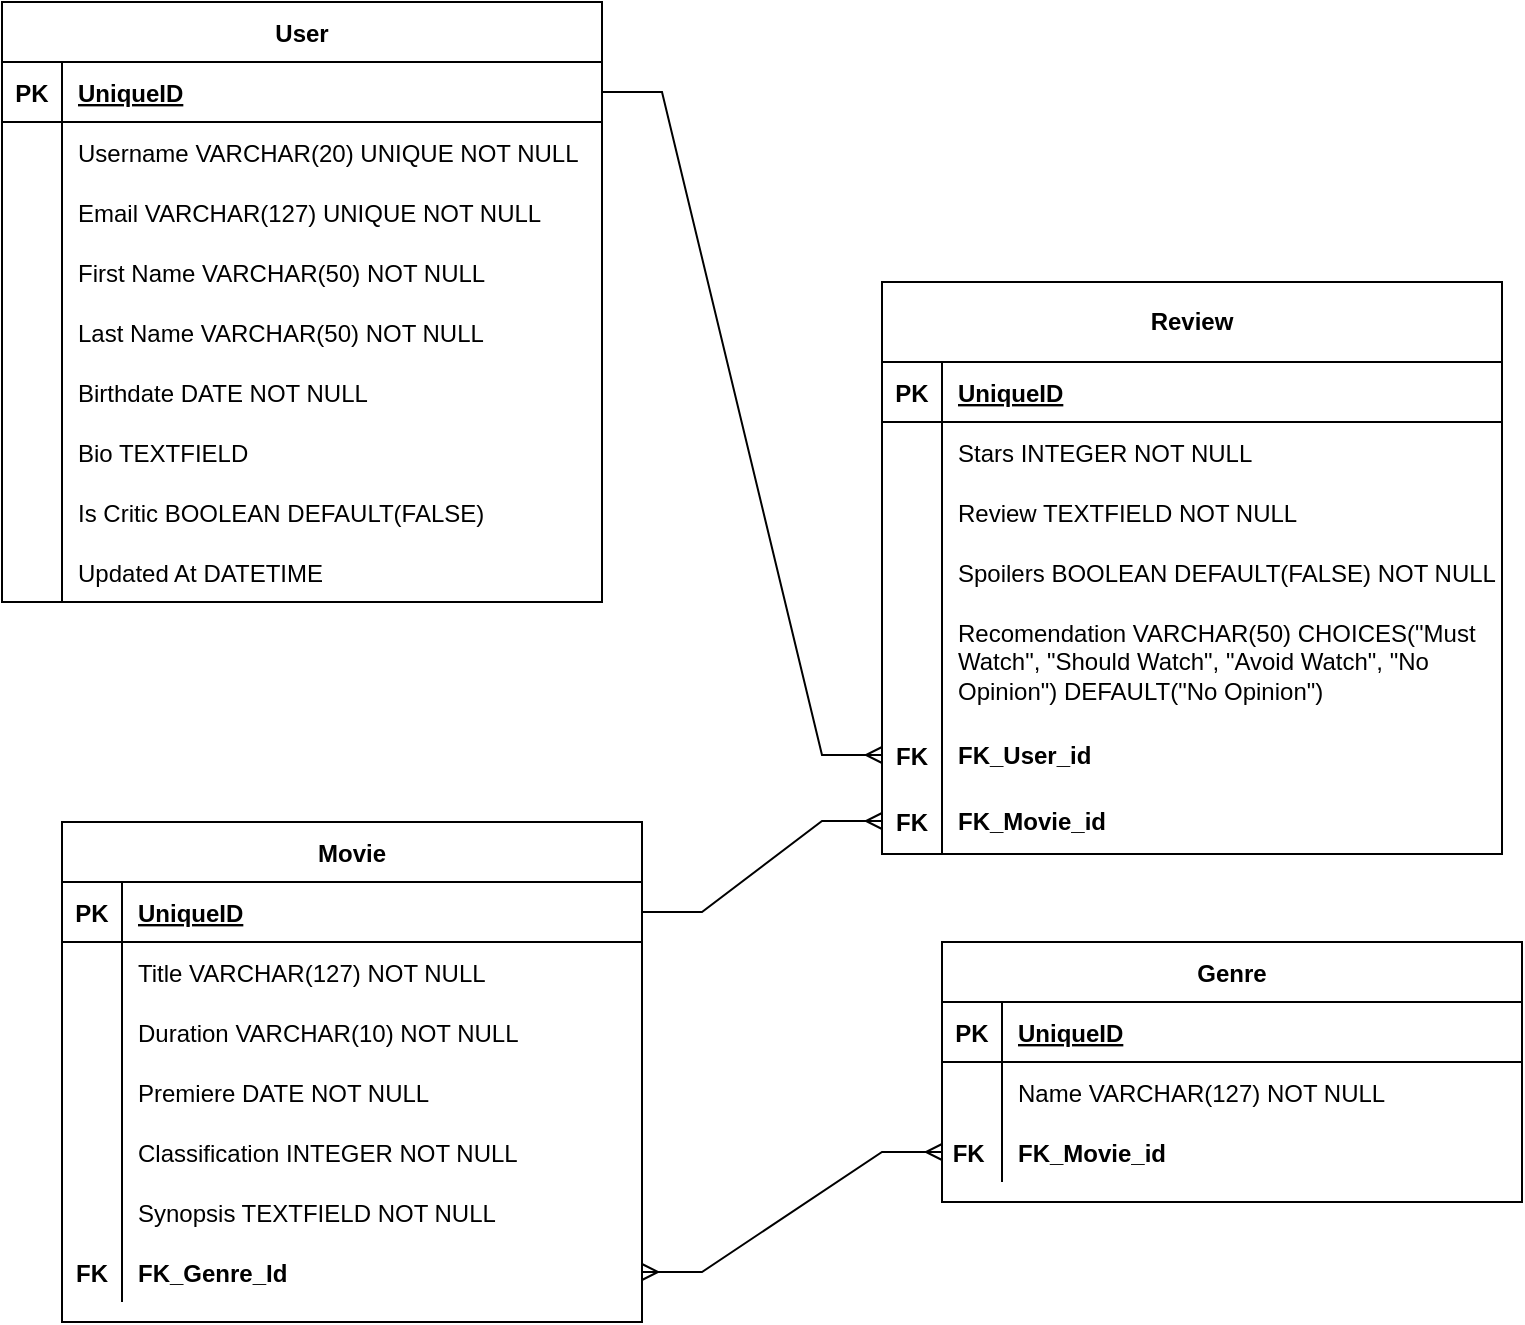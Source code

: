 <mxfile version="20.4.1" type="device"><diagram id="4AHLtuk6ocFy-q_jDQ_p" name="Página-1"><mxGraphModel dx="1110" dy="744" grid="1" gridSize="10" guides="1" tooltips="1" connect="1" arrows="1" fold="1" page="1" pageScale="1" pageWidth="827" pageHeight="1169" math="0" shadow="0"><root><mxCell id="0"/><mxCell id="1" parent="0"/><mxCell id="6QQKExWPgK-vAsHfK-Cw-1" value="Movie" style="shape=table;startSize=30;container=1;collapsible=1;childLayout=tableLayout;fixedRows=1;rowLines=0;fontStyle=1;align=center;resizeLast=1;" vertex="1" parent="1"><mxGeometry x="80" y="480" width="290" height="250" as="geometry"/></mxCell><mxCell id="6QQKExWPgK-vAsHfK-Cw-2" value="" style="shape=tableRow;horizontal=0;startSize=0;swimlaneHead=0;swimlaneBody=0;fillColor=none;collapsible=0;dropTarget=0;points=[[0,0.5],[1,0.5]];portConstraint=eastwest;top=0;left=0;right=0;bottom=1;" vertex="1" parent="6QQKExWPgK-vAsHfK-Cw-1"><mxGeometry y="30" width="290" height="30" as="geometry"/></mxCell><mxCell id="6QQKExWPgK-vAsHfK-Cw-3" value="PK" style="shape=partialRectangle;connectable=0;fillColor=none;top=0;left=0;bottom=0;right=0;fontStyle=1;overflow=hidden;" vertex="1" parent="6QQKExWPgK-vAsHfK-Cw-2"><mxGeometry width="30" height="30" as="geometry"><mxRectangle width="30" height="30" as="alternateBounds"/></mxGeometry></mxCell><mxCell id="6QQKExWPgK-vAsHfK-Cw-4" value="UniqueID" style="shape=partialRectangle;connectable=0;fillColor=none;top=0;left=0;bottom=0;right=0;align=left;spacingLeft=6;fontStyle=5;overflow=hidden;" vertex="1" parent="6QQKExWPgK-vAsHfK-Cw-2"><mxGeometry x="30" width="260" height="30" as="geometry"><mxRectangle width="260" height="30" as="alternateBounds"/></mxGeometry></mxCell><mxCell id="6QQKExWPgK-vAsHfK-Cw-5" value="" style="shape=tableRow;horizontal=0;startSize=0;swimlaneHead=0;swimlaneBody=0;fillColor=none;collapsible=0;dropTarget=0;points=[[0,0.5],[1,0.5]];portConstraint=eastwest;top=0;left=0;right=0;bottom=0;" vertex="1" parent="6QQKExWPgK-vAsHfK-Cw-1"><mxGeometry y="60" width="290" height="30" as="geometry"/></mxCell><mxCell id="6QQKExWPgK-vAsHfK-Cw-6" value="" style="shape=partialRectangle;connectable=0;fillColor=none;top=0;left=0;bottom=0;right=0;editable=1;overflow=hidden;" vertex="1" parent="6QQKExWPgK-vAsHfK-Cw-5"><mxGeometry width="30" height="30" as="geometry"><mxRectangle width="30" height="30" as="alternateBounds"/></mxGeometry></mxCell><mxCell id="6QQKExWPgK-vAsHfK-Cw-7" value="Title VARCHAR(127) NOT NULL" style="shape=partialRectangle;connectable=0;fillColor=none;top=0;left=0;bottom=0;right=0;align=left;spacingLeft=6;overflow=hidden;" vertex="1" parent="6QQKExWPgK-vAsHfK-Cw-5"><mxGeometry x="30" width="260" height="30" as="geometry"><mxRectangle width="260" height="30" as="alternateBounds"/></mxGeometry></mxCell><mxCell id="6QQKExWPgK-vAsHfK-Cw-8" value="" style="shape=tableRow;horizontal=0;startSize=0;swimlaneHead=0;swimlaneBody=0;fillColor=none;collapsible=0;dropTarget=0;points=[[0,0.5],[1,0.5]];portConstraint=eastwest;top=0;left=0;right=0;bottom=0;" vertex="1" parent="6QQKExWPgK-vAsHfK-Cw-1"><mxGeometry y="90" width="290" height="30" as="geometry"/></mxCell><mxCell id="6QQKExWPgK-vAsHfK-Cw-9" value="" style="shape=partialRectangle;connectable=0;fillColor=none;top=0;left=0;bottom=0;right=0;editable=1;overflow=hidden;" vertex="1" parent="6QQKExWPgK-vAsHfK-Cw-8"><mxGeometry width="30" height="30" as="geometry"><mxRectangle width="30" height="30" as="alternateBounds"/></mxGeometry></mxCell><mxCell id="6QQKExWPgK-vAsHfK-Cw-10" value="Duration VARCHAR(10) NOT NULL" style="shape=partialRectangle;connectable=0;fillColor=none;top=0;left=0;bottom=0;right=0;align=left;spacingLeft=6;overflow=hidden;" vertex="1" parent="6QQKExWPgK-vAsHfK-Cw-8"><mxGeometry x="30" width="260" height="30" as="geometry"><mxRectangle width="260" height="30" as="alternateBounds"/></mxGeometry></mxCell><mxCell id="6QQKExWPgK-vAsHfK-Cw-11" value="" style="shape=tableRow;horizontal=0;startSize=0;swimlaneHead=0;swimlaneBody=0;fillColor=none;collapsible=0;dropTarget=0;points=[[0,0.5],[1,0.5]];portConstraint=eastwest;top=0;left=0;right=0;bottom=0;" vertex="1" parent="6QQKExWPgK-vAsHfK-Cw-1"><mxGeometry y="120" width="290" height="30" as="geometry"/></mxCell><mxCell id="6QQKExWPgK-vAsHfK-Cw-12" value="" style="shape=partialRectangle;connectable=0;fillColor=none;top=0;left=0;bottom=0;right=0;editable=1;overflow=hidden;" vertex="1" parent="6QQKExWPgK-vAsHfK-Cw-11"><mxGeometry width="30" height="30" as="geometry"><mxRectangle width="30" height="30" as="alternateBounds"/></mxGeometry></mxCell><mxCell id="6QQKExWPgK-vAsHfK-Cw-13" value="Premiere DATE NOT NULL" style="shape=partialRectangle;connectable=0;fillColor=none;top=0;left=0;bottom=0;right=0;align=left;spacingLeft=6;overflow=hidden;" vertex="1" parent="6QQKExWPgK-vAsHfK-Cw-11"><mxGeometry x="30" width="260" height="30" as="geometry"><mxRectangle width="260" height="30" as="alternateBounds"/></mxGeometry></mxCell><mxCell id="6QQKExWPgK-vAsHfK-Cw-14" style="shape=tableRow;horizontal=0;startSize=0;swimlaneHead=0;swimlaneBody=0;fillColor=none;collapsible=0;dropTarget=0;points=[[0,0.5],[1,0.5]];portConstraint=eastwest;top=0;left=0;right=0;bottom=0;" vertex="1" parent="6QQKExWPgK-vAsHfK-Cw-1"><mxGeometry y="150" width="290" height="30" as="geometry"/></mxCell><mxCell id="6QQKExWPgK-vAsHfK-Cw-15" style="shape=partialRectangle;connectable=0;fillColor=none;top=0;left=0;bottom=0;right=0;editable=1;overflow=hidden;" vertex="1" parent="6QQKExWPgK-vAsHfK-Cw-14"><mxGeometry width="30" height="30" as="geometry"><mxRectangle width="30" height="30" as="alternateBounds"/></mxGeometry></mxCell><mxCell id="6QQKExWPgK-vAsHfK-Cw-16" value="Classification INTEGER NOT NULL" style="shape=partialRectangle;connectable=0;fillColor=none;top=0;left=0;bottom=0;right=0;align=left;spacingLeft=6;overflow=hidden;" vertex="1" parent="6QQKExWPgK-vAsHfK-Cw-14"><mxGeometry x="30" width="260" height="30" as="geometry"><mxRectangle width="260" height="30" as="alternateBounds"/></mxGeometry></mxCell><mxCell id="6QQKExWPgK-vAsHfK-Cw-17" style="shape=tableRow;horizontal=0;startSize=0;swimlaneHead=0;swimlaneBody=0;fillColor=none;collapsible=0;dropTarget=0;points=[[0,0.5],[1,0.5]];portConstraint=eastwest;top=0;left=0;right=0;bottom=0;" vertex="1" parent="6QQKExWPgK-vAsHfK-Cw-1"><mxGeometry y="180" width="290" height="30" as="geometry"/></mxCell><mxCell id="6QQKExWPgK-vAsHfK-Cw-18" style="shape=partialRectangle;connectable=0;fillColor=none;top=0;left=0;bottom=0;right=0;editable=1;overflow=hidden;" vertex="1" parent="6QQKExWPgK-vAsHfK-Cw-17"><mxGeometry width="30" height="30" as="geometry"><mxRectangle width="30" height="30" as="alternateBounds"/></mxGeometry></mxCell><mxCell id="6QQKExWPgK-vAsHfK-Cw-19" value="Synopsis TEXTFIELD NOT NULL" style="shape=partialRectangle;connectable=0;fillColor=none;top=0;left=0;bottom=0;right=0;align=left;spacingLeft=6;overflow=hidden;" vertex="1" parent="6QQKExWPgK-vAsHfK-Cw-17"><mxGeometry x="30" width="260" height="30" as="geometry"><mxRectangle width="260" height="30" as="alternateBounds"/></mxGeometry></mxCell><mxCell id="6QQKExWPgK-vAsHfK-Cw-86" style="shape=tableRow;horizontal=0;startSize=0;swimlaneHead=0;swimlaneBody=0;fillColor=none;collapsible=0;dropTarget=0;points=[[0,0.5],[1,0.5]];portConstraint=eastwest;top=0;left=0;right=0;bottom=0;" vertex="1" parent="6QQKExWPgK-vAsHfK-Cw-1"><mxGeometry y="210" width="290" height="30" as="geometry"/></mxCell><mxCell id="6QQKExWPgK-vAsHfK-Cw-87" value="FK" style="shape=partialRectangle;connectable=0;fillColor=none;top=0;left=0;bottom=0;right=0;editable=1;overflow=hidden;fontStyle=1" vertex="1" parent="6QQKExWPgK-vAsHfK-Cw-86"><mxGeometry width="30" height="30" as="geometry"><mxRectangle width="30" height="30" as="alternateBounds"/></mxGeometry></mxCell><mxCell id="6QQKExWPgK-vAsHfK-Cw-88" value="FK_Genre_Id" style="shape=partialRectangle;connectable=0;fillColor=none;top=0;left=0;bottom=0;right=0;align=left;spacingLeft=6;overflow=hidden;fontStyle=1" vertex="1" parent="6QQKExWPgK-vAsHfK-Cw-86"><mxGeometry x="30" width="260" height="30" as="geometry"><mxRectangle width="260" height="30" as="alternateBounds"/></mxGeometry></mxCell><mxCell id="6QQKExWPgK-vAsHfK-Cw-20" value="Genre" style="shape=table;startSize=30;container=1;collapsible=1;childLayout=tableLayout;fixedRows=1;rowLines=0;fontStyle=1;align=center;resizeLast=1;" vertex="1" parent="1"><mxGeometry x="520" y="540" width="290" height="130" as="geometry"/></mxCell><mxCell id="6QQKExWPgK-vAsHfK-Cw-21" value="" style="shape=tableRow;horizontal=0;startSize=0;swimlaneHead=0;swimlaneBody=0;fillColor=none;collapsible=0;dropTarget=0;points=[[0,0.5],[1,0.5]];portConstraint=eastwest;top=0;left=0;right=0;bottom=1;" vertex="1" parent="6QQKExWPgK-vAsHfK-Cw-20"><mxGeometry y="30" width="290" height="30" as="geometry"/></mxCell><mxCell id="6QQKExWPgK-vAsHfK-Cw-22" value="PK" style="shape=partialRectangle;connectable=0;fillColor=none;top=0;left=0;bottom=0;right=0;fontStyle=1;overflow=hidden;" vertex="1" parent="6QQKExWPgK-vAsHfK-Cw-21"><mxGeometry width="30" height="30" as="geometry"><mxRectangle width="30" height="30" as="alternateBounds"/></mxGeometry></mxCell><mxCell id="6QQKExWPgK-vAsHfK-Cw-23" value="UniqueID" style="shape=partialRectangle;connectable=0;fillColor=none;top=0;left=0;bottom=0;right=0;align=left;spacingLeft=6;fontStyle=5;overflow=hidden;" vertex="1" parent="6QQKExWPgK-vAsHfK-Cw-21"><mxGeometry x="30" width="260" height="30" as="geometry"><mxRectangle width="260" height="30" as="alternateBounds"/></mxGeometry></mxCell><mxCell id="6QQKExWPgK-vAsHfK-Cw-24" value="" style="shape=tableRow;horizontal=0;startSize=0;swimlaneHead=0;swimlaneBody=0;fillColor=none;collapsible=0;dropTarget=0;points=[[0,0.5],[1,0.5]];portConstraint=eastwest;top=0;left=0;right=0;bottom=0;" vertex="1" parent="6QQKExWPgK-vAsHfK-Cw-20"><mxGeometry y="60" width="290" height="30" as="geometry"/></mxCell><mxCell id="6QQKExWPgK-vAsHfK-Cw-25" value="" style="shape=partialRectangle;connectable=0;fillColor=none;top=0;left=0;bottom=0;right=0;editable=1;overflow=hidden;" vertex="1" parent="6QQKExWPgK-vAsHfK-Cw-24"><mxGeometry width="30" height="30" as="geometry"><mxRectangle width="30" height="30" as="alternateBounds"/></mxGeometry></mxCell><mxCell id="6QQKExWPgK-vAsHfK-Cw-26" value="Name VARCHAR(127) NOT NULL" style="shape=partialRectangle;connectable=0;fillColor=none;top=0;left=0;bottom=0;right=0;align=left;spacingLeft=6;overflow=hidden;" vertex="1" parent="6QQKExWPgK-vAsHfK-Cw-24"><mxGeometry x="30" width="260" height="30" as="geometry"><mxRectangle width="260" height="30" as="alternateBounds"/></mxGeometry></mxCell><mxCell id="6QQKExWPgK-vAsHfK-Cw-92" style="shape=tableRow;horizontal=0;startSize=0;swimlaneHead=0;swimlaneBody=0;fillColor=none;collapsible=0;dropTarget=0;points=[[0,0.5],[1,0.5]];portConstraint=eastwest;top=0;left=0;right=0;bottom=0;" vertex="1" parent="6QQKExWPgK-vAsHfK-Cw-20"><mxGeometry y="90" width="290" height="30" as="geometry"/></mxCell><mxCell id="6QQKExWPgK-vAsHfK-Cw-93" value="FK " style="shape=partialRectangle;connectable=0;fillColor=none;top=0;left=0;bottom=0;right=0;editable=1;overflow=hidden;fontStyle=1" vertex="1" parent="6QQKExWPgK-vAsHfK-Cw-92"><mxGeometry width="30" height="30" as="geometry"><mxRectangle width="30" height="30" as="alternateBounds"/></mxGeometry></mxCell><mxCell id="6QQKExWPgK-vAsHfK-Cw-94" value="FK_Movie_id" style="shape=partialRectangle;connectable=0;fillColor=none;top=0;left=0;bottom=0;right=0;align=left;spacingLeft=6;overflow=hidden;fontStyle=1" vertex="1" parent="6QQKExWPgK-vAsHfK-Cw-92"><mxGeometry x="30" width="260" height="30" as="geometry"><mxRectangle width="260" height="30" as="alternateBounds"/></mxGeometry></mxCell><mxCell id="6QQKExWPgK-vAsHfK-Cw-33" value="Review" style="shape=table;startSize=40;container=1;collapsible=1;childLayout=tableLayout;fixedRows=1;rowLines=0;fontStyle=1;align=center;resizeLast=1;whiteSpace=wrap;" vertex="1" parent="1"><mxGeometry x="490" y="210" width="310" height="286" as="geometry"/></mxCell><mxCell id="6QQKExWPgK-vAsHfK-Cw-34" value="" style="shape=tableRow;horizontal=0;startSize=0;swimlaneHead=0;swimlaneBody=0;fillColor=none;collapsible=0;dropTarget=0;points=[[0,0.5],[1,0.5]];portConstraint=eastwest;top=0;left=0;right=0;bottom=1;" vertex="1" parent="6QQKExWPgK-vAsHfK-Cw-33"><mxGeometry y="40" width="310" height="30" as="geometry"/></mxCell><mxCell id="6QQKExWPgK-vAsHfK-Cw-35" value="PK" style="shape=partialRectangle;connectable=0;fillColor=none;top=0;left=0;bottom=0;right=0;fontStyle=1;overflow=hidden;" vertex="1" parent="6QQKExWPgK-vAsHfK-Cw-34"><mxGeometry width="30" height="30" as="geometry"><mxRectangle width="30" height="30" as="alternateBounds"/></mxGeometry></mxCell><mxCell id="6QQKExWPgK-vAsHfK-Cw-36" value="UniqueID" style="shape=partialRectangle;connectable=0;fillColor=none;top=0;left=0;bottom=0;right=0;align=left;spacingLeft=6;fontStyle=5;overflow=hidden;" vertex="1" parent="6QQKExWPgK-vAsHfK-Cw-34"><mxGeometry x="30" width="280" height="30" as="geometry"><mxRectangle width="280" height="30" as="alternateBounds"/></mxGeometry></mxCell><mxCell id="6QQKExWPgK-vAsHfK-Cw-37" value="" style="shape=tableRow;horizontal=0;startSize=0;swimlaneHead=0;swimlaneBody=0;fillColor=none;collapsible=0;dropTarget=0;points=[[0,0.5],[1,0.5]];portConstraint=eastwest;top=0;left=0;right=0;bottom=0;" vertex="1" parent="6QQKExWPgK-vAsHfK-Cw-33"><mxGeometry y="70" width="310" height="30" as="geometry"/></mxCell><mxCell id="6QQKExWPgK-vAsHfK-Cw-38" value="" style="shape=partialRectangle;connectable=0;fillColor=none;top=0;left=0;bottom=0;right=0;editable=1;overflow=hidden;" vertex="1" parent="6QQKExWPgK-vAsHfK-Cw-37"><mxGeometry width="30" height="30" as="geometry"><mxRectangle width="30" height="30" as="alternateBounds"/></mxGeometry></mxCell><mxCell id="6QQKExWPgK-vAsHfK-Cw-39" value="Stars INTEGER NOT NULL" style="shape=partialRectangle;connectable=0;fillColor=none;top=0;left=0;bottom=0;right=0;align=left;spacingLeft=6;overflow=hidden;" vertex="1" parent="6QQKExWPgK-vAsHfK-Cw-37"><mxGeometry x="30" width="280" height="30" as="geometry"><mxRectangle width="280" height="30" as="alternateBounds"/></mxGeometry></mxCell><mxCell id="6QQKExWPgK-vAsHfK-Cw-40" value="" style="shape=tableRow;horizontal=0;startSize=0;swimlaneHead=0;swimlaneBody=0;fillColor=none;collapsible=0;dropTarget=0;points=[[0,0.5],[1,0.5]];portConstraint=eastwest;top=0;left=0;right=0;bottom=0;" vertex="1" parent="6QQKExWPgK-vAsHfK-Cw-33"><mxGeometry y="100" width="310" height="30" as="geometry"/></mxCell><mxCell id="6QQKExWPgK-vAsHfK-Cw-41" value="" style="shape=partialRectangle;connectable=0;fillColor=none;top=0;left=0;bottom=0;right=0;editable=1;overflow=hidden;" vertex="1" parent="6QQKExWPgK-vAsHfK-Cw-40"><mxGeometry width="30" height="30" as="geometry"><mxRectangle width="30" height="30" as="alternateBounds"/></mxGeometry></mxCell><mxCell id="6QQKExWPgK-vAsHfK-Cw-42" value="Review TEXTFIELD NOT NULL" style="shape=partialRectangle;connectable=0;fillColor=none;top=0;left=0;bottom=0;right=0;align=left;spacingLeft=6;overflow=hidden;" vertex="1" parent="6QQKExWPgK-vAsHfK-Cw-40"><mxGeometry x="30" width="280" height="30" as="geometry"><mxRectangle width="280" height="30" as="alternateBounds"/></mxGeometry></mxCell><mxCell id="6QQKExWPgK-vAsHfK-Cw-43" value="" style="shape=tableRow;horizontal=0;startSize=0;swimlaneHead=0;swimlaneBody=0;fillColor=none;collapsible=0;dropTarget=0;points=[[0,0.5],[1,0.5]];portConstraint=eastwest;top=0;left=0;right=0;bottom=0;" vertex="1" parent="6QQKExWPgK-vAsHfK-Cw-33"><mxGeometry y="130" width="310" height="30" as="geometry"/></mxCell><mxCell id="6QQKExWPgK-vAsHfK-Cw-44" value="" style="shape=partialRectangle;connectable=0;fillColor=none;top=0;left=0;bottom=0;right=0;editable=1;overflow=hidden;" vertex="1" parent="6QQKExWPgK-vAsHfK-Cw-43"><mxGeometry width="30" height="30" as="geometry"><mxRectangle width="30" height="30" as="alternateBounds"/></mxGeometry></mxCell><mxCell id="6QQKExWPgK-vAsHfK-Cw-45" value="Spoilers BOOLEAN DEFAULT(FALSE) NOT NULL" style="shape=partialRectangle;connectable=0;fillColor=none;top=0;left=0;bottom=0;right=0;align=left;spacingLeft=6;overflow=hidden;" vertex="1" parent="6QQKExWPgK-vAsHfK-Cw-43"><mxGeometry x="30" width="280" height="30" as="geometry"><mxRectangle width="280" height="30" as="alternateBounds"/></mxGeometry></mxCell><mxCell id="6QQKExWPgK-vAsHfK-Cw-46" style="shape=tableRow;horizontal=0;startSize=0;swimlaneHead=0;swimlaneBody=0;fillColor=none;collapsible=0;dropTarget=0;points=[[0,0.5],[1,0.5]];portConstraint=eastwest;top=0;left=0;right=0;bottom=0;" vertex="1" parent="6QQKExWPgK-vAsHfK-Cw-33"><mxGeometry y="160" width="310" height="60" as="geometry"/></mxCell><mxCell id="6QQKExWPgK-vAsHfK-Cw-47" style="shape=partialRectangle;connectable=0;fillColor=none;top=0;left=0;bottom=0;right=0;editable=1;overflow=hidden;" vertex="1" parent="6QQKExWPgK-vAsHfK-Cw-46"><mxGeometry width="30" height="60" as="geometry"><mxRectangle width="30" height="60" as="alternateBounds"/></mxGeometry></mxCell><mxCell id="6QQKExWPgK-vAsHfK-Cw-48" value="Recomendation VARCHAR(50) CHOICES(&quot;Must Watch&quot;, &quot;Should Watch&quot;, &quot;Avoid Watch&quot;, &quot;No Opinion&quot;) DEFAULT(&quot;No Opinion&quot;)" style="shape=partialRectangle;connectable=0;fillColor=none;top=0;left=0;bottom=0;right=0;align=left;spacingLeft=6;overflow=hidden;whiteSpace=wrap;" vertex="1" parent="6QQKExWPgK-vAsHfK-Cw-46"><mxGeometry x="30" width="280" height="60" as="geometry"><mxRectangle width="280" height="60" as="alternateBounds"/></mxGeometry></mxCell><mxCell id="6QQKExWPgK-vAsHfK-Cw-89" style="shape=tableRow;horizontal=0;startSize=0;swimlaneHead=0;swimlaneBody=0;fillColor=none;collapsible=0;dropTarget=0;points=[[0,0.5],[1,0.5]];portConstraint=eastwest;top=0;left=0;right=0;bottom=0;" vertex="1" parent="6QQKExWPgK-vAsHfK-Cw-33"><mxGeometry y="220" width="310" height="33" as="geometry"/></mxCell><mxCell id="6QQKExWPgK-vAsHfK-Cw-90" value="FK" style="shape=partialRectangle;connectable=0;fillColor=none;top=0;left=0;bottom=0;right=0;editable=1;overflow=hidden;fontStyle=1" vertex="1" parent="6QQKExWPgK-vAsHfK-Cw-89"><mxGeometry width="30" height="33" as="geometry"><mxRectangle width="30" height="33" as="alternateBounds"/></mxGeometry></mxCell><mxCell id="6QQKExWPgK-vAsHfK-Cw-91" value="FK_User_id" style="shape=partialRectangle;connectable=0;fillColor=none;top=0;left=0;bottom=0;right=0;align=left;spacingLeft=6;overflow=hidden;whiteSpace=wrap;fontStyle=1" vertex="1" parent="6QQKExWPgK-vAsHfK-Cw-89"><mxGeometry x="30" width="280" height="33" as="geometry"><mxRectangle width="280" height="33" as="alternateBounds"/></mxGeometry></mxCell><mxCell id="6QQKExWPgK-vAsHfK-Cw-95" style="shape=tableRow;horizontal=0;startSize=0;swimlaneHead=0;swimlaneBody=0;fillColor=none;collapsible=0;dropTarget=0;points=[[0,0.5],[1,0.5]];portConstraint=eastwest;top=0;left=0;right=0;bottom=0;" vertex="1" parent="6QQKExWPgK-vAsHfK-Cw-33"><mxGeometry y="253" width="310" height="33" as="geometry"/></mxCell><mxCell id="6QQKExWPgK-vAsHfK-Cw-96" value="FK" style="shape=partialRectangle;connectable=0;fillColor=none;top=0;left=0;bottom=0;right=0;editable=1;overflow=hidden;fontStyle=1" vertex="1" parent="6QQKExWPgK-vAsHfK-Cw-95"><mxGeometry width="30" height="33" as="geometry"><mxRectangle width="30" height="33" as="alternateBounds"/></mxGeometry></mxCell><mxCell id="6QQKExWPgK-vAsHfK-Cw-97" value="FK_Movie_id" style="shape=partialRectangle;connectable=0;fillColor=none;top=0;left=0;bottom=0;right=0;align=left;spacingLeft=6;overflow=hidden;whiteSpace=wrap;fontStyle=1" vertex="1" parent="6QQKExWPgK-vAsHfK-Cw-95"><mxGeometry x="30" width="280" height="33" as="geometry"><mxRectangle width="280" height="33" as="alternateBounds"/></mxGeometry></mxCell><mxCell id="6QQKExWPgK-vAsHfK-Cw-49" value="User" style="shape=table;startSize=30;container=1;collapsible=1;childLayout=tableLayout;fixedRows=1;rowLines=0;fontStyle=1;align=center;resizeLast=1;html=0;" vertex="1" parent="1"><mxGeometry x="50" y="70" width="300" height="300" as="geometry"/></mxCell><mxCell id="6QQKExWPgK-vAsHfK-Cw-50" value="" style="shape=tableRow;horizontal=0;startSize=0;swimlaneHead=0;swimlaneBody=0;fillColor=none;collapsible=0;dropTarget=0;points=[[0,0.5],[1,0.5]];portConstraint=eastwest;top=0;left=0;right=0;bottom=1;html=0;" vertex="1" parent="6QQKExWPgK-vAsHfK-Cw-49"><mxGeometry y="30" width="300" height="30" as="geometry"/></mxCell><mxCell id="6QQKExWPgK-vAsHfK-Cw-51" value="PK" style="shape=partialRectangle;connectable=0;fillColor=none;top=0;left=0;bottom=0;right=0;fontStyle=1;overflow=hidden;html=0;" vertex="1" parent="6QQKExWPgK-vAsHfK-Cw-50"><mxGeometry width="30" height="30" as="geometry"><mxRectangle width="30" height="30" as="alternateBounds"/></mxGeometry></mxCell><mxCell id="6QQKExWPgK-vAsHfK-Cw-52" value="UniqueID" style="shape=partialRectangle;connectable=0;fillColor=none;top=0;left=0;bottom=0;right=0;align=left;spacingLeft=6;fontStyle=5;overflow=hidden;html=0;" vertex="1" parent="6QQKExWPgK-vAsHfK-Cw-50"><mxGeometry x="30" width="270" height="30" as="geometry"><mxRectangle width="270" height="30" as="alternateBounds"/></mxGeometry></mxCell><mxCell id="6QQKExWPgK-vAsHfK-Cw-53" value="" style="shape=tableRow;horizontal=0;startSize=0;swimlaneHead=0;swimlaneBody=0;fillColor=none;collapsible=0;dropTarget=0;points=[[0,0.5],[1,0.5]];portConstraint=eastwest;top=0;left=0;right=0;bottom=0;html=0;" vertex="1" parent="6QQKExWPgK-vAsHfK-Cw-49"><mxGeometry y="60" width="300" height="30" as="geometry"/></mxCell><mxCell id="6QQKExWPgK-vAsHfK-Cw-54" value="" style="shape=partialRectangle;connectable=0;fillColor=none;top=0;left=0;bottom=0;right=0;editable=1;overflow=hidden;html=0;" vertex="1" parent="6QQKExWPgK-vAsHfK-Cw-53"><mxGeometry width="30" height="30" as="geometry"><mxRectangle width="30" height="30" as="alternateBounds"/></mxGeometry></mxCell><mxCell id="6QQKExWPgK-vAsHfK-Cw-55" value="Username VARCHAR(20) UNIQUE NOT NULL" style="shape=partialRectangle;connectable=0;fillColor=none;top=0;left=0;bottom=0;right=0;align=left;spacingLeft=6;overflow=hidden;html=0;" vertex="1" parent="6QQKExWPgK-vAsHfK-Cw-53"><mxGeometry x="30" width="270" height="30" as="geometry"><mxRectangle width="270" height="30" as="alternateBounds"/></mxGeometry></mxCell><mxCell id="6QQKExWPgK-vAsHfK-Cw-56" value="" style="shape=tableRow;horizontal=0;startSize=0;swimlaneHead=0;swimlaneBody=0;fillColor=none;collapsible=0;dropTarget=0;points=[[0,0.5],[1,0.5]];portConstraint=eastwest;top=0;left=0;right=0;bottom=0;html=0;" vertex="1" parent="6QQKExWPgK-vAsHfK-Cw-49"><mxGeometry y="90" width="300" height="30" as="geometry"/></mxCell><mxCell id="6QQKExWPgK-vAsHfK-Cw-57" value="" style="shape=partialRectangle;connectable=0;fillColor=none;top=0;left=0;bottom=0;right=0;editable=1;overflow=hidden;html=0;" vertex="1" parent="6QQKExWPgK-vAsHfK-Cw-56"><mxGeometry width="30" height="30" as="geometry"><mxRectangle width="30" height="30" as="alternateBounds"/></mxGeometry></mxCell><mxCell id="6QQKExWPgK-vAsHfK-Cw-58" value="Email VARCHAR(127) UNIQUE NOT NULL" style="shape=partialRectangle;connectable=0;fillColor=none;top=0;left=0;bottom=0;right=0;align=left;spacingLeft=6;overflow=hidden;html=0;" vertex="1" parent="6QQKExWPgK-vAsHfK-Cw-56"><mxGeometry x="30" width="270" height="30" as="geometry"><mxRectangle width="270" height="30" as="alternateBounds"/></mxGeometry></mxCell><mxCell id="6QQKExWPgK-vAsHfK-Cw-59" value="" style="shape=tableRow;horizontal=0;startSize=0;swimlaneHead=0;swimlaneBody=0;fillColor=none;collapsible=0;dropTarget=0;points=[[0,0.5],[1,0.5]];portConstraint=eastwest;top=0;left=0;right=0;bottom=0;html=0;" vertex="1" parent="6QQKExWPgK-vAsHfK-Cw-49"><mxGeometry y="120" width="300" height="30" as="geometry"/></mxCell><mxCell id="6QQKExWPgK-vAsHfK-Cw-60" value="" style="shape=partialRectangle;connectable=0;fillColor=none;top=0;left=0;bottom=0;right=0;editable=1;overflow=hidden;html=0;" vertex="1" parent="6QQKExWPgK-vAsHfK-Cw-59"><mxGeometry width="30" height="30" as="geometry"><mxRectangle width="30" height="30" as="alternateBounds"/></mxGeometry></mxCell><mxCell id="6QQKExWPgK-vAsHfK-Cw-61" value="First Name VARCHAR(50) NOT NULL" style="shape=partialRectangle;connectable=0;fillColor=none;top=0;left=0;bottom=0;right=0;align=left;spacingLeft=6;overflow=hidden;html=0;" vertex="1" parent="6QQKExWPgK-vAsHfK-Cw-59"><mxGeometry x="30" width="270" height="30" as="geometry"><mxRectangle width="270" height="30" as="alternateBounds"/></mxGeometry></mxCell><mxCell id="6QQKExWPgK-vAsHfK-Cw-74" style="shape=tableRow;horizontal=0;startSize=0;swimlaneHead=0;swimlaneBody=0;fillColor=none;collapsible=0;dropTarget=0;points=[[0,0.5],[1,0.5]];portConstraint=eastwest;top=0;left=0;right=0;bottom=0;html=0;" vertex="1" parent="6QQKExWPgK-vAsHfK-Cw-49"><mxGeometry y="150" width="300" height="30" as="geometry"/></mxCell><mxCell id="6QQKExWPgK-vAsHfK-Cw-75" style="shape=partialRectangle;connectable=0;fillColor=none;top=0;left=0;bottom=0;right=0;editable=1;overflow=hidden;html=0;" vertex="1" parent="6QQKExWPgK-vAsHfK-Cw-74"><mxGeometry width="30" height="30" as="geometry"><mxRectangle width="30" height="30" as="alternateBounds"/></mxGeometry></mxCell><mxCell id="6QQKExWPgK-vAsHfK-Cw-76" value="Last Name VARCHAR(50) NOT NULL" style="shape=partialRectangle;connectable=0;fillColor=none;top=0;left=0;bottom=0;right=0;align=left;spacingLeft=6;overflow=hidden;html=0;" vertex="1" parent="6QQKExWPgK-vAsHfK-Cw-74"><mxGeometry x="30" width="270" height="30" as="geometry"><mxRectangle width="270" height="30" as="alternateBounds"/></mxGeometry></mxCell><mxCell id="6QQKExWPgK-vAsHfK-Cw-71" style="shape=tableRow;horizontal=0;startSize=0;swimlaneHead=0;swimlaneBody=0;fillColor=none;collapsible=0;dropTarget=0;points=[[0,0.5],[1,0.5]];portConstraint=eastwest;top=0;left=0;right=0;bottom=0;html=0;" vertex="1" parent="6QQKExWPgK-vAsHfK-Cw-49"><mxGeometry y="180" width="300" height="30" as="geometry"/></mxCell><mxCell id="6QQKExWPgK-vAsHfK-Cw-72" style="shape=partialRectangle;connectable=0;fillColor=none;top=0;left=0;bottom=0;right=0;editable=1;overflow=hidden;html=0;" vertex="1" parent="6QQKExWPgK-vAsHfK-Cw-71"><mxGeometry width="30" height="30" as="geometry"><mxRectangle width="30" height="30" as="alternateBounds"/></mxGeometry></mxCell><mxCell id="6QQKExWPgK-vAsHfK-Cw-73" value="Birthdate DATE NOT NULL" style="shape=partialRectangle;connectable=0;fillColor=none;top=0;left=0;bottom=0;right=0;align=left;spacingLeft=6;overflow=hidden;html=0;" vertex="1" parent="6QQKExWPgK-vAsHfK-Cw-71"><mxGeometry x="30" width="270" height="30" as="geometry"><mxRectangle width="270" height="30" as="alternateBounds"/></mxGeometry></mxCell><mxCell id="6QQKExWPgK-vAsHfK-Cw-68" style="shape=tableRow;horizontal=0;startSize=0;swimlaneHead=0;swimlaneBody=0;fillColor=none;collapsible=0;dropTarget=0;points=[[0,0.5],[1,0.5]];portConstraint=eastwest;top=0;left=0;right=0;bottom=0;html=0;" vertex="1" parent="6QQKExWPgK-vAsHfK-Cw-49"><mxGeometry y="210" width="300" height="30" as="geometry"/></mxCell><mxCell id="6QQKExWPgK-vAsHfK-Cw-69" style="shape=partialRectangle;connectable=0;fillColor=none;top=0;left=0;bottom=0;right=0;editable=1;overflow=hidden;html=0;" vertex="1" parent="6QQKExWPgK-vAsHfK-Cw-68"><mxGeometry width="30" height="30" as="geometry"><mxRectangle width="30" height="30" as="alternateBounds"/></mxGeometry></mxCell><mxCell id="6QQKExWPgK-vAsHfK-Cw-70" value="Bio TEXTFIELD" style="shape=partialRectangle;connectable=0;fillColor=none;top=0;left=0;bottom=0;right=0;align=left;spacingLeft=6;overflow=hidden;html=0;" vertex="1" parent="6QQKExWPgK-vAsHfK-Cw-68"><mxGeometry x="30" width="270" height="30" as="geometry"><mxRectangle width="270" height="30" as="alternateBounds"/></mxGeometry></mxCell><mxCell id="6QQKExWPgK-vAsHfK-Cw-65" style="shape=tableRow;horizontal=0;startSize=0;swimlaneHead=0;swimlaneBody=0;fillColor=none;collapsible=0;dropTarget=0;points=[[0,0.5],[1,0.5]];portConstraint=eastwest;top=0;left=0;right=0;bottom=0;html=0;" vertex="1" parent="6QQKExWPgK-vAsHfK-Cw-49"><mxGeometry y="240" width="300" height="30" as="geometry"/></mxCell><mxCell id="6QQKExWPgK-vAsHfK-Cw-66" style="shape=partialRectangle;connectable=0;fillColor=none;top=0;left=0;bottom=0;right=0;editable=1;overflow=hidden;html=0;" vertex="1" parent="6QQKExWPgK-vAsHfK-Cw-65"><mxGeometry width="30" height="30" as="geometry"><mxRectangle width="30" height="30" as="alternateBounds"/></mxGeometry></mxCell><mxCell id="6QQKExWPgK-vAsHfK-Cw-67" value="Is Critic BOOLEAN DEFAULT(FALSE)" style="shape=partialRectangle;connectable=0;fillColor=none;top=0;left=0;bottom=0;right=0;align=left;spacingLeft=6;overflow=hidden;html=0;" vertex="1" parent="6QQKExWPgK-vAsHfK-Cw-65"><mxGeometry x="30" width="270" height="30" as="geometry"><mxRectangle width="270" height="30" as="alternateBounds"/></mxGeometry></mxCell><mxCell id="6QQKExWPgK-vAsHfK-Cw-62" style="shape=tableRow;horizontal=0;startSize=0;swimlaneHead=0;swimlaneBody=0;fillColor=none;collapsible=0;dropTarget=0;points=[[0,0.5],[1,0.5]];portConstraint=eastwest;top=0;left=0;right=0;bottom=0;html=0;" vertex="1" parent="6QQKExWPgK-vAsHfK-Cw-49"><mxGeometry y="270" width="300" height="30" as="geometry"/></mxCell><mxCell id="6QQKExWPgK-vAsHfK-Cw-63" style="shape=partialRectangle;connectable=0;fillColor=none;top=0;left=0;bottom=0;right=0;editable=1;overflow=hidden;html=0;" vertex="1" parent="6QQKExWPgK-vAsHfK-Cw-62"><mxGeometry width="30" height="30" as="geometry"><mxRectangle width="30" height="30" as="alternateBounds"/></mxGeometry></mxCell><mxCell id="6QQKExWPgK-vAsHfK-Cw-64" value="Updated At DATETIME" style="shape=partialRectangle;connectable=0;fillColor=none;top=0;left=0;bottom=0;right=0;align=left;spacingLeft=6;overflow=hidden;html=0;" vertex="1" parent="6QQKExWPgK-vAsHfK-Cw-62"><mxGeometry x="30" width="270" height="30" as="geometry"><mxRectangle width="270" height="30" as="alternateBounds"/></mxGeometry></mxCell><mxCell id="6QQKExWPgK-vAsHfK-Cw-78" value="" style="edgeStyle=entityRelationEdgeStyle;fontSize=12;html=1;endArrow=ERmany;startArrow=ERmany;rounded=0;entryX=0;entryY=0.5;entryDx=0;entryDy=0;" edge="1" parent="1" source="6QQKExWPgK-vAsHfK-Cw-86" target="6QQKExWPgK-vAsHfK-Cw-92"><mxGeometry width="100" height="100" relative="1" as="geometry"><mxPoint x="330" y="107" as="sourcePoint"/><mxPoint x="470" y="90" as="targetPoint"/></mxGeometry></mxCell><mxCell id="6QQKExWPgK-vAsHfK-Cw-79" value="" style="edgeStyle=entityRelationEdgeStyle;fontSize=12;html=1;endArrow=ERmany;rounded=0;entryX=0;entryY=0.5;entryDx=0;entryDy=0;exitX=1;exitY=0.5;exitDx=0;exitDy=0;" edge="1" parent="1" source="6QQKExWPgK-vAsHfK-Cw-2" target="6QQKExWPgK-vAsHfK-Cw-95"><mxGeometry width="100" height="100" relative="1" as="geometry"><mxPoint x="440" y="810" as="sourcePoint"/><mxPoint x="430" y="210" as="targetPoint"/></mxGeometry></mxCell><mxCell id="6QQKExWPgK-vAsHfK-Cw-81" value="" style="edgeStyle=entityRelationEdgeStyle;fontSize=12;html=1;endArrow=ERmany;rounded=0;exitX=1;exitY=0.5;exitDx=0;exitDy=0;entryX=0;entryY=0.5;entryDx=0;entryDy=0;" edge="1" parent="1" source="6QQKExWPgK-vAsHfK-Cw-50" target="6QQKExWPgK-vAsHfK-Cw-89"><mxGeometry width="100" height="100" relative="1" as="geometry"><mxPoint x="364" y="237" as="sourcePoint"/><mxPoint x="464" y="110" as="targetPoint"/></mxGeometry></mxCell></root></mxGraphModel></diagram></mxfile>